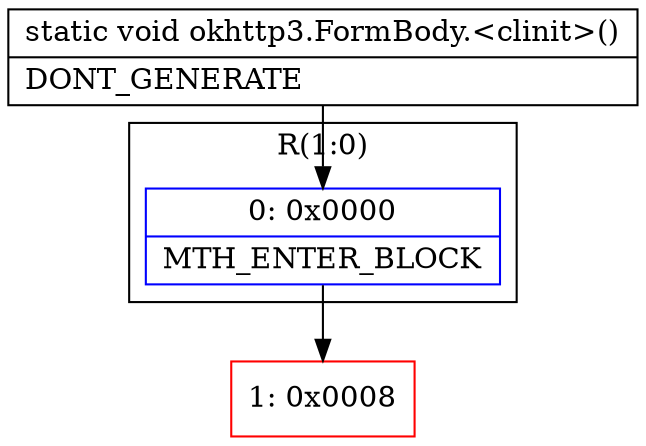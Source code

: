 digraph "CFG forokhttp3.FormBody.\<clinit\>()V" {
subgraph cluster_Region_317887982 {
label = "R(1:0)";
node [shape=record,color=blue];
Node_0 [shape=record,label="{0\:\ 0x0000|MTH_ENTER_BLOCK\l}"];
}
Node_1 [shape=record,color=red,label="{1\:\ 0x0008}"];
MethodNode[shape=record,label="{static void okhttp3.FormBody.\<clinit\>()  | DONT_GENERATE\l}"];
MethodNode -> Node_0;
Node_0 -> Node_1;
}


